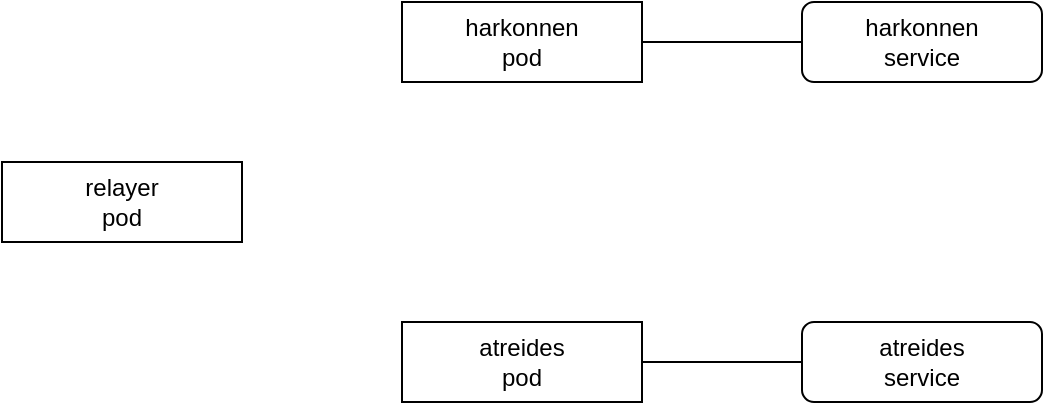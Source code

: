 <mxfile version="20.3.0" type="device"><diagram id="6s1piawjPZsiZiP1Ct4m" name="Page-1"><mxGraphModel dx="1018" dy="660" grid="1" gridSize="10" guides="1" tooltips="1" connect="1" arrows="1" fold="1" page="1" pageScale="1" pageWidth="1169" pageHeight="827" math="0" shadow="0"><root><mxCell id="0"/><mxCell id="1" parent="0"/><mxCell id="Q_9udz_4BNKnGV70_007-1" value="harkonnen&lt;br&gt;pod" style="rounded=0;whiteSpace=wrap;html=1;" vertex="1" parent="1"><mxGeometry x="400" y="200" width="120" height="40" as="geometry"/></mxCell><mxCell id="Q_9udz_4BNKnGV70_007-6" value="harkonnen&lt;br&gt;service" style="rounded=1;whiteSpace=wrap;html=1;" vertex="1" parent="1"><mxGeometry x="600" y="200" width="120" height="40" as="geometry"/></mxCell><mxCell id="Q_9udz_4BNKnGV70_007-7" value="" style="endArrow=none;html=1;rounded=0;exitX=1;exitY=0.5;exitDx=0;exitDy=0;entryX=0;entryY=0.5;entryDx=0;entryDy=0;" edge="1" parent="1" source="Q_9udz_4BNKnGV70_007-1" target="Q_9udz_4BNKnGV70_007-6"><mxGeometry width="50" height="50" relative="1" as="geometry"><mxPoint x="500" y="360" as="sourcePoint"/><mxPoint x="550" y="310" as="targetPoint"/></mxGeometry></mxCell><mxCell id="Q_9udz_4BNKnGV70_007-8" value="atreides&lt;br&gt;pod" style="rounded=0;whiteSpace=wrap;html=1;" vertex="1" parent="1"><mxGeometry x="400" y="360" width="120" height="40" as="geometry"/></mxCell><mxCell id="Q_9udz_4BNKnGV70_007-9" value="atreides&lt;br&gt;service" style="rounded=1;whiteSpace=wrap;html=1;" vertex="1" parent="1"><mxGeometry x="600" y="360" width="120" height="40" as="geometry"/></mxCell><mxCell id="Q_9udz_4BNKnGV70_007-10" value="" style="endArrow=none;html=1;rounded=0;exitX=1;exitY=0.5;exitDx=0;exitDy=0;entryX=0;entryY=0.5;entryDx=0;entryDy=0;" edge="1" parent="1" source="Q_9udz_4BNKnGV70_007-8" target="Q_9udz_4BNKnGV70_007-9"><mxGeometry width="50" height="50" relative="1" as="geometry"><mxPoint x="500" y="520" as="sourcePoint"/><mxPoint x="550" y="470" as="targetPoint"/></mxGeometry></mxCell><mxCell id="Q_9udz_4BNKnGV70_007-15" value="relayer&lt;br&gt;pod" style="rounded=0;whiteSpace=wrap;html=1;" vertex="1" parent="1"><mxGeometry x="200" y="280" width="120" height="40" as="geometry"/></mxCell></root></mxGraphModel></diagram></mxfile>